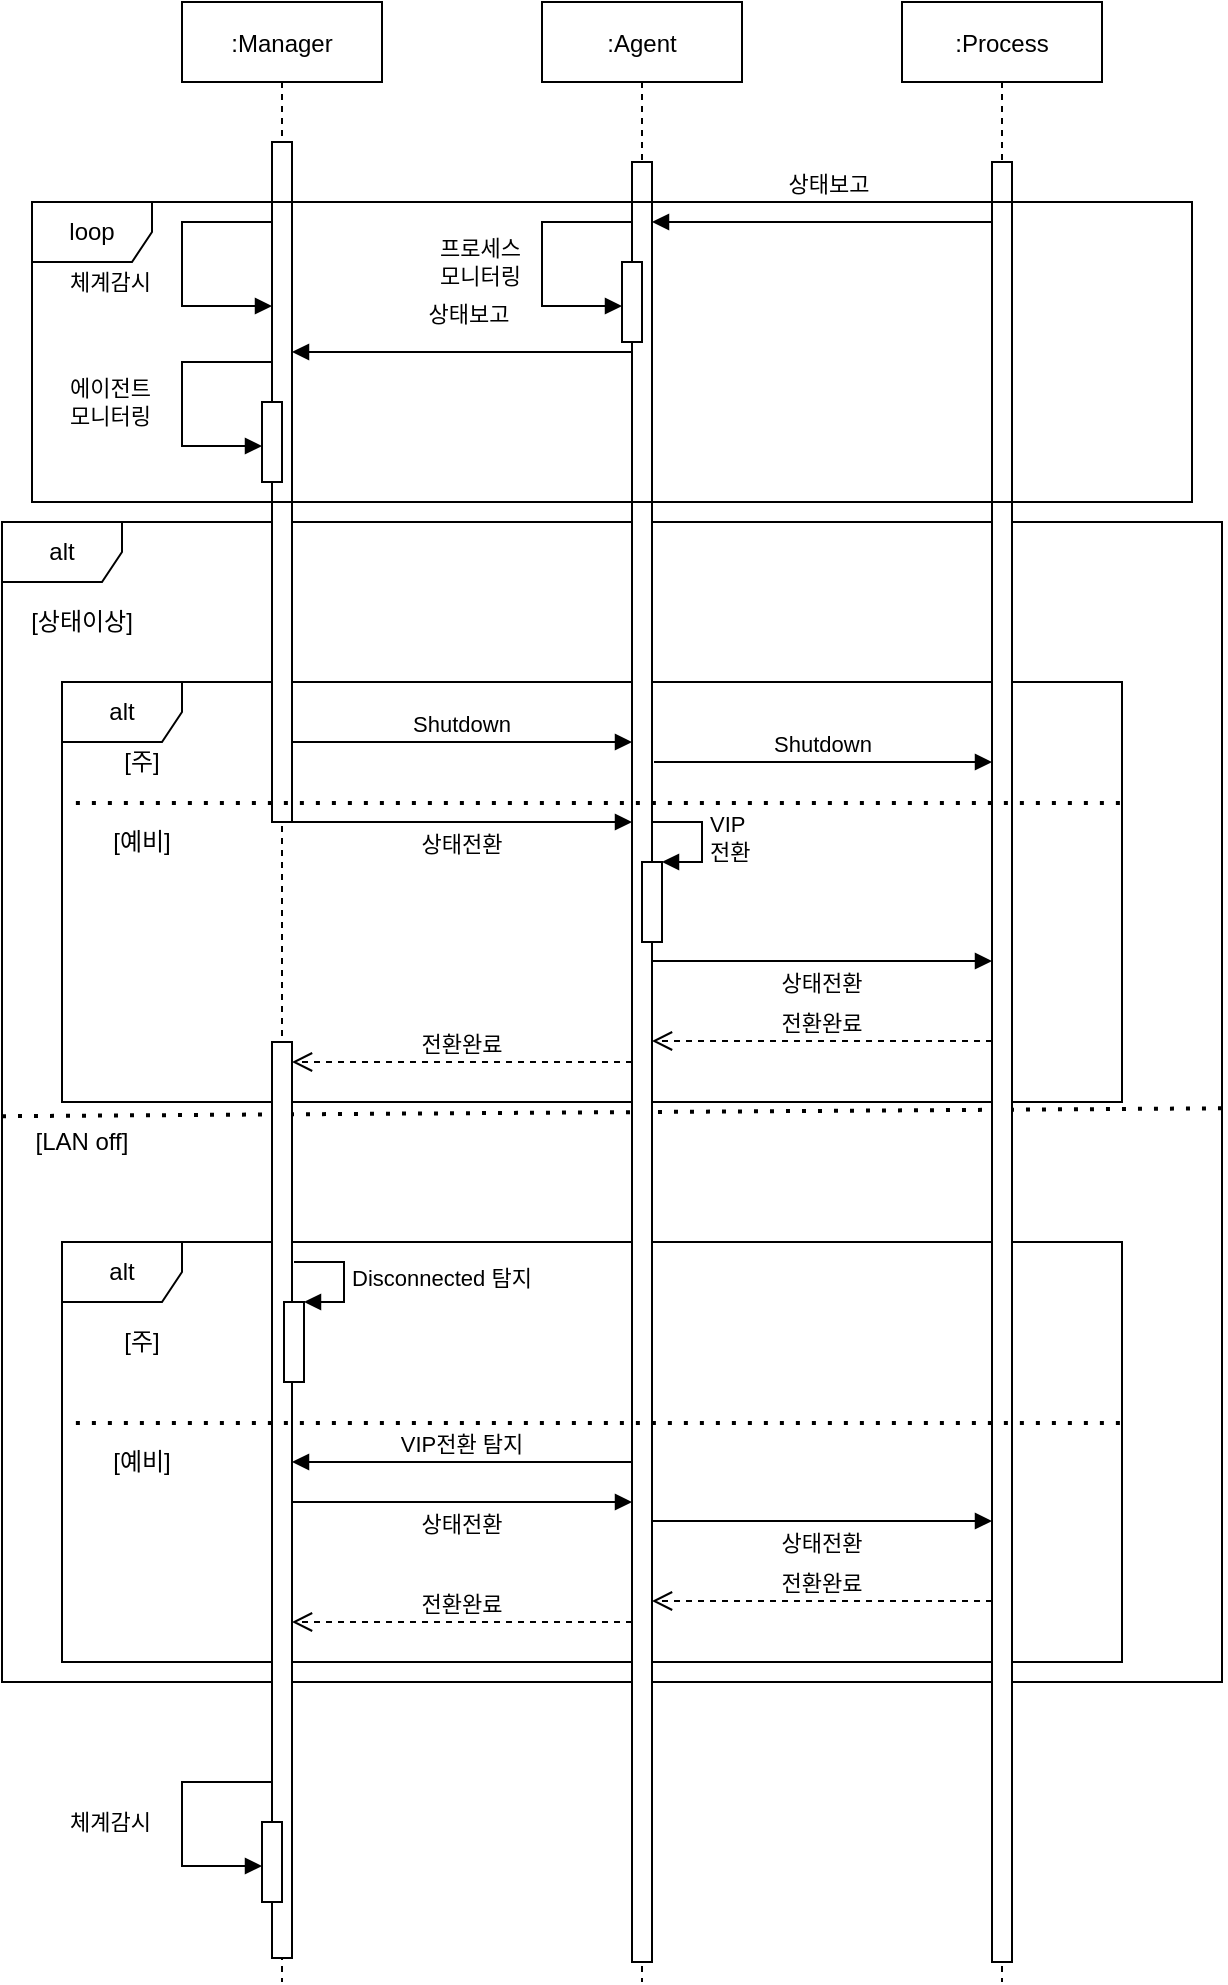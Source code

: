 <mxfile version="13.6.6" type="github">
  <diagram id="kgpKYQtTHZ0yAKxKKP6v" name="Page-1">
    <mxGraphModel dx="1372" dy="794" grid="1" gridSize="10" guides="1" tooltips="1" connect="1" arrows="1" fold="1" page="1" pageScale="1" pageWidth="850" pageHeight="1100" math="0" shadow="0">
      <root>
        <mxCell id="0" />
        <mxCell id="1" parent="0" />
        <mxCell id="ty0KM9htvN_t034ULOBE-57" value="alt" style="shape=umlFrame;whiteSpace=wrap;html=1;width=60;height=30;" parent="1" vertex="1">
          <mxGeometry x="60" y="700" width="530" height="210" as="geometry" />
        </mxCell>
        <mxCell id="ty0KM9htvN_t034ULOBE-3" value="" style="endArrow=none;dashed=1;html=1;dashPattern=1 3;strokeWidth=2;entryX=1;entryY=0.485;entryDx=0;entryDy=0;entryPerimeter=0;exitX=0;exitY=0.49;exitDx=0;exitDy=0;exitPerimeter=0;" parent="1" edge="1">
          <mxGeometry width="50" height="50" relative="1" as="geometry">
            <mxPoint x="30" y="637.1" as="sourcePoint" />
            <mxPoint x="640" y="633.15" as="targetPoint" />
          </mxGeometry>
        </mxCell>
        <mxCell id="ty0KM9htvN_t034ULOBE-1" value="alt" style="shape=umlFrame;whiteSpace=wrap;html=1;width=60;height=30;" parent="1" vertex="1">
          <mxGeometry x="30" y="340" width="610" height="580" as="geometry" />
        </mxCell>
        <mxCell id="ty0KM9htvN_t034ULOBE-8" value="alt" style="shape=umlFrame;whiteSpace=wrap;html=1;width=60;height=30;" parent="1" vertex="1">
          <mxGeometry x="60" y="420" width="530" height="210" as="geometry" />
        </mxCell>
        <mxCell id="3nuBFxr9cyL0pnOWT2aG-1" value=":Manager" style="shape=umlLifeline;perimeter=lifelinePerimeter;container=1;collapsible=0;recursiveResize=0;rounded=0;shadow=0;strokeWidth=1;" parent="1" vertex="1">
          <mxGeometry x="120" y="80" width="100" height="990" as="geometry" />
        </mxCell>
        <mxCell id="3nuBFxr9cyL0pnOWT2aG-2" value="" style="points=[];perimeter=orthogonalPerimeter;rounded=0;shadow=0;strokeWidth=1;" parent="3nuBFxr9cyL0pnOWT2aG-1" vertex="1">
          <mxGeometry x="45" y="70" width="10" height="340" as="geometry" />
        </mxCell>
        <mxCell id="ty0KM9htvN_t034ULOBE-51" value="" style="html=1;points=[];perimeter=orthogonalPerimeter;rotation=-180;" parent="3nuBFxr9cyL0pnOWT2aG-1" vertex="1">
          <mxGeometry x="45" y="520" width="10" height="458" as="geometry" />
        </mxCell>
        <mxCell id="phkA1dEa9l1PTkANd8Qr-2" value="" style="html=1;points=[];perimeter=orthogonalPerimeter;" vertex="1" parent="3nuBFxr9cyL0pnOWT2aG-1">
          <mxGeometry x="51" y="650" width="10" height="40" as="geometry" />
        </mxCell>
        <mxCell id="phkA1dEa9l1PTkANd8Qr-3" value="Disconnected 탐지" style="edgeStyle=orthogonalEdgeStyle;html=1;align=left;spacingLeft=2;endArrow=block;rounded=0;entryX=1;entryY=0;" edge="1" parent="3nuBFxr9cyL0pnOWT2aG-1" target="phkA1dEa9l1PTkANd8Qr-2">
          <mxGeometry relative="1" as="geometry">
            <mxPoint x="56" y="630" as="sourcePoint" />
            <Array as="points">
              <mxPoint x="81" y="630" />
            </Array>
          </mxGeometry>
        </mxCell>
        <mxCell id="3nuBFxr9cyL0pnOWT2aG-5" value=":Agent" style="shape=umlLifeline;perimeter=lifelinePerimeter;container=1;collapsible=0;recursiveResize=0;rounded=0;shadow=0;strokeWidth=1;" parent="1" vertex="1">
          <mxGeometry x="300" y="80" width="100" height="990" as="geometry" />
        </mxCell>
        <mxCell id="3nuBFxr9cyL0pnOWT2aG-6" value="" style="points=[];perimeter=orthogonalPerimeter;rounded=0;shadow=0;strokeWidth=1;" parent="3nuBFxr9cyL0pnOWT2aG-5" vertex="1">
          <mxGeometry x="45" y="80" width="10" height="900" as="geometry" />
        </mxCell>
        <mxCell id="ty0KM9htvN_t034ULOBE-24" value="" style="html=1;points=[];perimeter=orthogonalPerimeter;rotation=-180;" parent="3nuBFxr9cyL0pnOWT2aG-5" vertex="1">
          <mxGeometry x="40" y="130" width="10" height="40" as="geometry" />
        </mxCell>
        <mxCell id="ty0KM9htvN_t034ULOBE-25" value="프로세스&lt;br&gt;모니터링" style="edgeStyle=orthogonalEdgeStyle;html=1;align=left;spacingLeft=2;endArrow=block;rounded=0;" parent="3nuBFxr9cyL0pnOWT2aG-5" edge="1">
          <mxGeometry x="-0.291" y="59" relative="1" as="geometry">
            <mxPoint x="45" y="110" as="sourcePoint" />
            <Array as="points">
              <mxPoint y="110" />
              <mxPoint y="152" />
            </Array>
            <mxPoint x="40" y="152" as="targetPoint" />
            <mxPoint x="-114" y="20" as="offset" />
          </mxGeometry>
        </mxCell>
        <mxCell id="ty0KM9htvN_t034ULOBE-4" value="[상태이상]" style="text;html=1;strokeColor=none;fillColor=none;align=center;verticalAlign=middle;whiteSpace=wrap;rounded=0;" parent="1" vertex="1">
          <mxGeometry x="40" y="380" width="60" height="20" as="geometry" />
        </mxCell>
        <mxCell id="ty0KM9htvN_t034ULOBE-5" value=":Process" style="shape=umlLifeline;perimeter=lifelinePerimeter;container=1;collapsible=0;recursiveResize=0;rounded=0;shadow=0;strokeWidth=1;" parent="1" vertex="1">
          <mxGeometry x="480" y="80" width="100" height="990" as="geometry" />
        </mxCell>
        <mxCell id="ty0KM9htvN_t034ULOBE-6" value="" style="points=[];perimeter=orthogonalPerimeter;rounded=0;shadow=0;strokeWidth=1;" parent="ty0KM9htvN_t034ULOBE-5" vertex="1">
          <mxGeometry x="45" y="80" width="10" height="900" as="geometry" />
        </mxCell>
        <mxCell id="ty0KM9htvN_t034ULOBE-9" value="" style="endArrow=none;dashed=1;html=1;dashPattern=1 3;strokeWidth=2;entryX=0.004;entryY=0.689;entryDx=0;entryDy=0;entryPerimeter=0;exitX=0.998;exitY=0.689;exitDx=0;exitDy=0;exitPerimeter=0;" parent="1" edge="1">
          <mxGeometry width="50" height="50" relative="1" as="geometry">
            <mxPoint x="588.94" y="480.48" as="sourcePoint" />
            <mxPoint x="62.12" y="480.48" as="targetPoint" />
          </mxGeometry>
        </mxCell>
        <mxCell id="ty0KM9htvN_t034ULOBE-13" value="[예비]" style="text;html=1;strokeColor=none;fillColor=none;align=center;verticalAlign=middle;whiteSpace=wrap;rounded=0;" parent="1" vertex="1">
          <mxGeometry x="70" y="490" width="60" height="20" as="geometry" />
        </mxCell>
        <mxCell id="ty0KM9htvN_t034ULOBE-14" value="전환완료" style="verticalAlign=bottom;endArrow=open;dashed=1;endSize=8;shadow=0;strokeWidth=1;" parent="1" edge="1">
          <mxGeometry relative="1" as="geometry">
            <mxPoint x="175" y="610" as="targetPoint" />
            <mxPoint x="345" y="610" as="sourcePoint" />
            <Array as="points">
              <mxPoint x="210" y="610" />
            </Array>
          </mxGeometry>
        </mxCell>
        <mxCell id="ty0KM9htvN_t034ULOBE-15" value="" style="html=1;points=[];perimeter=orthogonalPerimeter;rotation=-180;" parent="1" vertex="1">
          <mxGeometry x="160" y="280" width="10" height="40" as="geometry" />
        </mxCell>
        <mxCell id="ty0KM9htvN_t034ULOBE-16" value="에이전트&lt;br&gt;모니터링" style="edgeStyle=orthogonalEdgeStyle;html=1;align=left;spacingLeft=2;endArrow=block;rounded=0;" parent="1" edge="1">
          <mxGeometry x="-0.291" y="63" relative="1" as="geometry">
            <mxPoint x="165" y="260" as="sourcePoint" />
            <Array as="points">
              <mxPoint x="120" y="260" />
              <mxPoint x="120" y="302" />
            </Array>
            <mxPoint x="160" y="302" as="targetPoint" />
            <mxPoint x="-123" y="20" as="offset" />
          </mxGeometry>
        </mxCell>
        <mxCell id="ty0KM9htvN_t034ULOBE-10" value="[주]" style="text;html=1;strokeColor=none;fillColor=none;align=center;verticalAlign=middle;whiteSpace=wrap;rounded=0;" parent="1" vertex="1">
          <mxGeometry x="70" y="450" width="60" height="20" as="geometry" />
        </mxCell>
        <mxCell id="ty0KM9htvN_t034ULOBE-22" value="" style="html=1;points=[];perimeter=orthogonalPerimeter;rotation=-180;" parent="1" vertex="1">
          <mxGeometry x="160" y="990" width="10" height="40" as="geometry" />
        </mxCell>
        <mxCell id="ty0KM9htvN_t034ULOBE-23" value="체계감시" style="edgeStyle=orthogonalEdgeStyle;html=1;align=left;spacingLeft=2;endArrow=block;rounded=0;" parent="1" edge="1">
          <mxGeometry x="-0.291" y="63" relative="1" as="geometry">
            <mxPoint x="165" y="970" as="sourcePoint" />
            <Array as="points">
              <mxPoint x="120" y="970" />
              <mxPoint x="120" y="1012" />
            </Array>
            <mxPoint x="160" y="1012" as="targetPoint" />
            <mxPoint x="-123" y="20" as="offset" />
          </mxGeometry>
        </mxCell>
        <mxCell id="ty0KM9htvN_t034ULOBE-34" value="loop" style="shape=umlFrame;whiteSpace=wrap;html=1;" parent="1" vertex="1">
          <mxGeometry x="45" y="180" width="580" height="150" as="geometry" />
        </mxCell>
        <mxCell id="ty0KM9htvN_t034ULOBE-35" value="상태보고" style="html=1;verticalAlign=bottom;endArrow=block;" parent="1" source="3nuBFxr9cyL0pnOWT2aG-6" target="3nuBFxr9cyL0pnOWT2aG-2" edge="1">
          <mxGeometry x="-0.03" y="-10" width="80" relative="1" as="geometry">
            <mxPoint x="340" y="300" as="sourcePoint" />
            <mxPoint x="420" y="300" as="targetPoint" />
            <Array as="points">
              <mxPoint x="290" y="255" />
            </Array>
            <mxPoint as="offset" />
          </mxGeometry>
        </mxCell>
        <mxCell id="ty0KM9htvN_t034ULOBE-37" value="상태보고" style="html=1;verticalAlign=bottom;endArrow=block;" parent="1" source="ty0KM9htvN_t034ULOBE-6" target="3nuBFxr9cyL0pnOWT2aG-6" edge="1">
          <mxGeometry x="-0.03" y="-10" width="80" relative="1" as="geometry">
            <mxPoint x="520" y="190" as="sourcePoint" />
            <mxPoint x="350" y="190" as="targetPoint" />
            <Array as="points">
              <mxPoint x="465" y="190" />
            </Array>
            <mxPoint as="offset" />
          </mxGeometry>
        </mxCell>
        <mxCell id="ty0KM9htvN_t034ULOBE-41" value="체계감시" style="edgeStyle=orthogonalEdgeStyle;html=1;align=left;spacingLeft=2;endArrow=block;rounded=0;" parent="1" edge="1">
          <mxGeometry x="0.318" y="61" relative="1" as="geometry">
            <mxPoint x="165" y="190" as="sourcePoint" />
            <Array as="points">
              <mxPoint x="120" y="190" />
              <mxPoint x="120" y="232" />
            </Array>
            <mxPoint x="165" y="232" as="targetPoint" />
            <mxPoint x="-60" y="49" as="offset" />
          </mxGeometry>
        </mxCell>
        <mxCell id="ty0KM9htvN_t034ULOBE-42" value="Shutdown" style="verticalAlign=bottom;endArrow=block;entryX=0;entryY=0;shadow=0;strokeWidth=1;" parent="1" edge="1">
          <mxGeometry relative="1" as="geometry">
            <mxPoint x="175" y="450" as="sourcePoint" />
            <mxPoint x="345" y="450" as="targetPoint" />
          </mxGeometry>
        </mxCell>
        <mxCell id="ty0KM9htvN_t034ULOBE-43" value="Shutdown" style="verticalAlign=bottom;endArrow=block;shadow=0;strokeWidth=1;" parent="1" edge="1">
          <mxGeometry relative="1" as="geometry">
            <mxPoint x="356" y="460" as="sourcePoint" />
            <mxPoint x="525" y="460" as="targetPoint" />
          </mxGeometry>
        </mxCell>
        <mxCell id="ty0KM9htvN_t034ULOBE-45" value="[LAN off]" style="text;html=1;strokeColor=none;fillColor=none;align=center;verticalAlign=middle;whiteSpace=wrap;rounded=0;" parent="1" vertex="1">
          <mxGeometry x="40" y="640" width="60" height="20" as="geometry" />
        </mxCell>
        <mxCell id="ty0KM9htvN_t034ULOBE-46" value="상태전환" style="verticalAlign=bottom;endArrow=block;shadow=0;strokeWidth=1;" parent="1" source="3nuBFxr9cyL0pnOWT2aG-2" target="3nuBFxr9cyL0pnOWT2aG-6" edge="1">
          <mxGeometry x="0.235" y="-28" relative="1" as="geometry">
            <mxPoint x="170" y="549" as="sourcePoint" />
            <mxPoint x="340" y="549" as="targetPoint" />
            <Array as="points">
              <mxPoint x="320" y="490" />
            </Array>
            <mxPoint x="-20" y="-8" as="offset" />
          </mxGeometry>
        </mxCell>
        <mxCell id="ty0KM9htvN_t034ULOBE-47" value="" style="html=1;points=[];perimeter=orthogonalPerimeter;" parent="1" vertex="1">
          <mxGeometry x="350" y="510" width="10" height="40" as="geometry" />
        </mxCell>
        <mxCell id="ty0KM9htvN_t034ULOBE-48" value="VIP&lt;br&gt;전환" style="edgeStyle=orthogonalEdgeStyle;html=1;align=left;spacingLeft=2;endArrow=block;rounded=0;entryX=1;entryY=0;" parent="1" target="ty0KM9htvN_t034ULOBE-47" edge="1">
          <mxGeometry relative="1" as="geometry">
            <mxPoint x="355" y="490" as="sourcePoint" />
            <Array as="points">
              <mxPoint x="380" y="490" />
            </Array>
          </mxGeometry>
        </mxCell>
        <mxCell id="ty0KM9htvN_t034ULOBE-49" value="상태전환" style="verticalAlign=bottom;endArrow=block;shadow=0;strokeWidth=1;" parent="1" edge="1">
          <mxGeometry x="0.235" y="-28" relative="1" as="geometry">
            <mxPoint x="355" y="559.5" as="sourcePoint" />
            <mxPoint x="525" y="559.5" as="targetPoint" />
            <Array as="points">
              <mxPoint x="465" y="559.5" />
            </Array>
            <mxPoint x="-20" y="-8" as="offset" />
          </mxGeometry>
        </mxCell>
        <mxCell id="ty0KM9htvN_t034ULOBE-50" value="전환완료" style="verticalAlign=bottom;endArrow=open;dashed=1;endSize=8;shadow=0;strokeWidth=1;" parent="1" edge="1">
          <mxGeometry relative="1" as="geometry">
            <mxPoint x="355" y="599.5" as="targetPoint" />
            <mxPoint x="525" y="599.5" as="sourcePoint" />
            <Array as="points">
              <mxPoint x="385" y="599.5" />
            </Array>
          </mxGeometry>
        </mxCell>
        <mxCell id="ty0KM9htvN_t034ULOBE-52" value="VIP전환 탐지" style="verticalAlign=bottom;endArrow=block;shadow=0;strokeWidth=1;" parent="1" edge="1">
          <mxGeometry relative="1" as="geometry">
            <mxPoint x="345" y="810" as="sourcePoint" />
            <mxPoint x="175" y="810" as="targetPoint" />
            <Array as="points">
              <mxPoint x="300" y="810" />
            </Array>
          </mxGeometry>
        </mxCell>
        <mxCell id="ty0KM9htvN_t034ULOBE-53" value="전환완료" style="verticalAlign=bottom;endArrow=open;dashed=1;endSize=8;shadow=0;strokeWidth=1;" parent="1" edge="1">
          <mxGeometry relative="1" as="geometry">
            <mxPoint x="175" y="890" as="targetPoint" />
            <mxPoint x="345" y="890" as="sourcePoint" />
            <Array as="points">
              <mxPoint x="210" y="890" />
            </Array>
          </mxGeometry>
        </mxCell>
        <mxCell id="ty0KM9htvN_t034ULOBE-54" value="상태전환" style="verticalAlign=bottom;endArrow=block;shadow=0;strokeWidth=1;" parent="1" edge="1">
          <mxGeometry x="0.235" y="-28" relative="1" as="geometry">
            <mxPoint x="175" y="830" as="sourcePoint" />
            <mxPoint x="345" y="830" as="targetPoint" />
            <Array as="points">
              <mxPoint x="320" y="830" />
            </Array>
            <mxPoint x="-20" y="-8" as="offset" />
          </mxGeometry>
        </mxCell>
        <mxCell id="ty0KM9htvN_t034ULOBE-55" value="상태전환" style="verticalAlign=bottom;endArrow=block;shadow=0;strokeWidth=1;" parent="1" edge="1">
          <mxGeometry x="0.235" y="-28" relative="1" as="geometry">
            <mxPoint x="355" y="839.5" as="sourcePoint" />
            <mxPoint x="525" y="839.5" as="targetPoint" />
            <Array as="points">
              <mxPoint x="465" y="839.5" />
            </Array>
            <mxPoint x="-20" y="-8" as="offset" />
          </mxGeometry>
        </mxCell>
        <mxCell id="ty0KM9htvN_t034ULOBE-56" value="전환완료" style="verticalAlign=bottom;endArrow=open;dashed=1;endSize=8;shadow=0;strokeWidth=1;" parent="1" edge="1">
          <mxGeometry relative="1" as="geometry">
            <mxPoint x="355" y="879.5" as="targetPoint" />
            <mxPoint x="525" y="879.5" as="sourcePoint" />
            <Array as="points">
              <mxPoint x="385" y="879.5" />
            </Array>
          </mxGeometry>
        </mxCell>
        <mxCell id="ty0KM9htvN_t034ULOBE-58" value="" style="endArrow=none;dashed=1;html=1;dashPattern=1 3;strokeWidth=2;entryX=0.004;entryY=0.689;entryDx=0;entryDy=0;entryPerimeter=0;exitX=0.998;exitY=0.689;exitDx=0;exitDy=0;exitPerimeter=0;" parent="1" edge="1">
          <mxGeometry width="50" height="50" relative="1" as="geometry">
            <mxPoint x="588.94" y="790.48" as="sourcePoint" />
            <mxPoint x="62.12" y="790.48" as="targetPoint" />
          </mxGeometry>
        </mxCell>
        <mxCell id="ty0KM9htvN_t034ULOBE-59" value="[예비]" style="text;html=1;strokeColor=none;fillColor=none;align=center;verticalAlign=middle;whiteSpace=wrap;rounded=0;" parent="1" vertex="1">
          <mxGeometry x="70" y="800" width="60" height="20" as="geometry" />
        </mxCell>
        <mxCell id="ty0KM9htvN_t034ULOBE-62" value="[주]" style="text;html=1;strokeColor=none;fillColor=none;align=center;verticalAlign=middle;whiteSpace=wrap;rounded=0;" parent="1" vertex="1">
          <mxGeometry x="70" y="740" width="60" height="20" as="geometry" />
        </mxCell>
      </root>
    </mxGraphModel>
  </diagram>
</mxfile>
